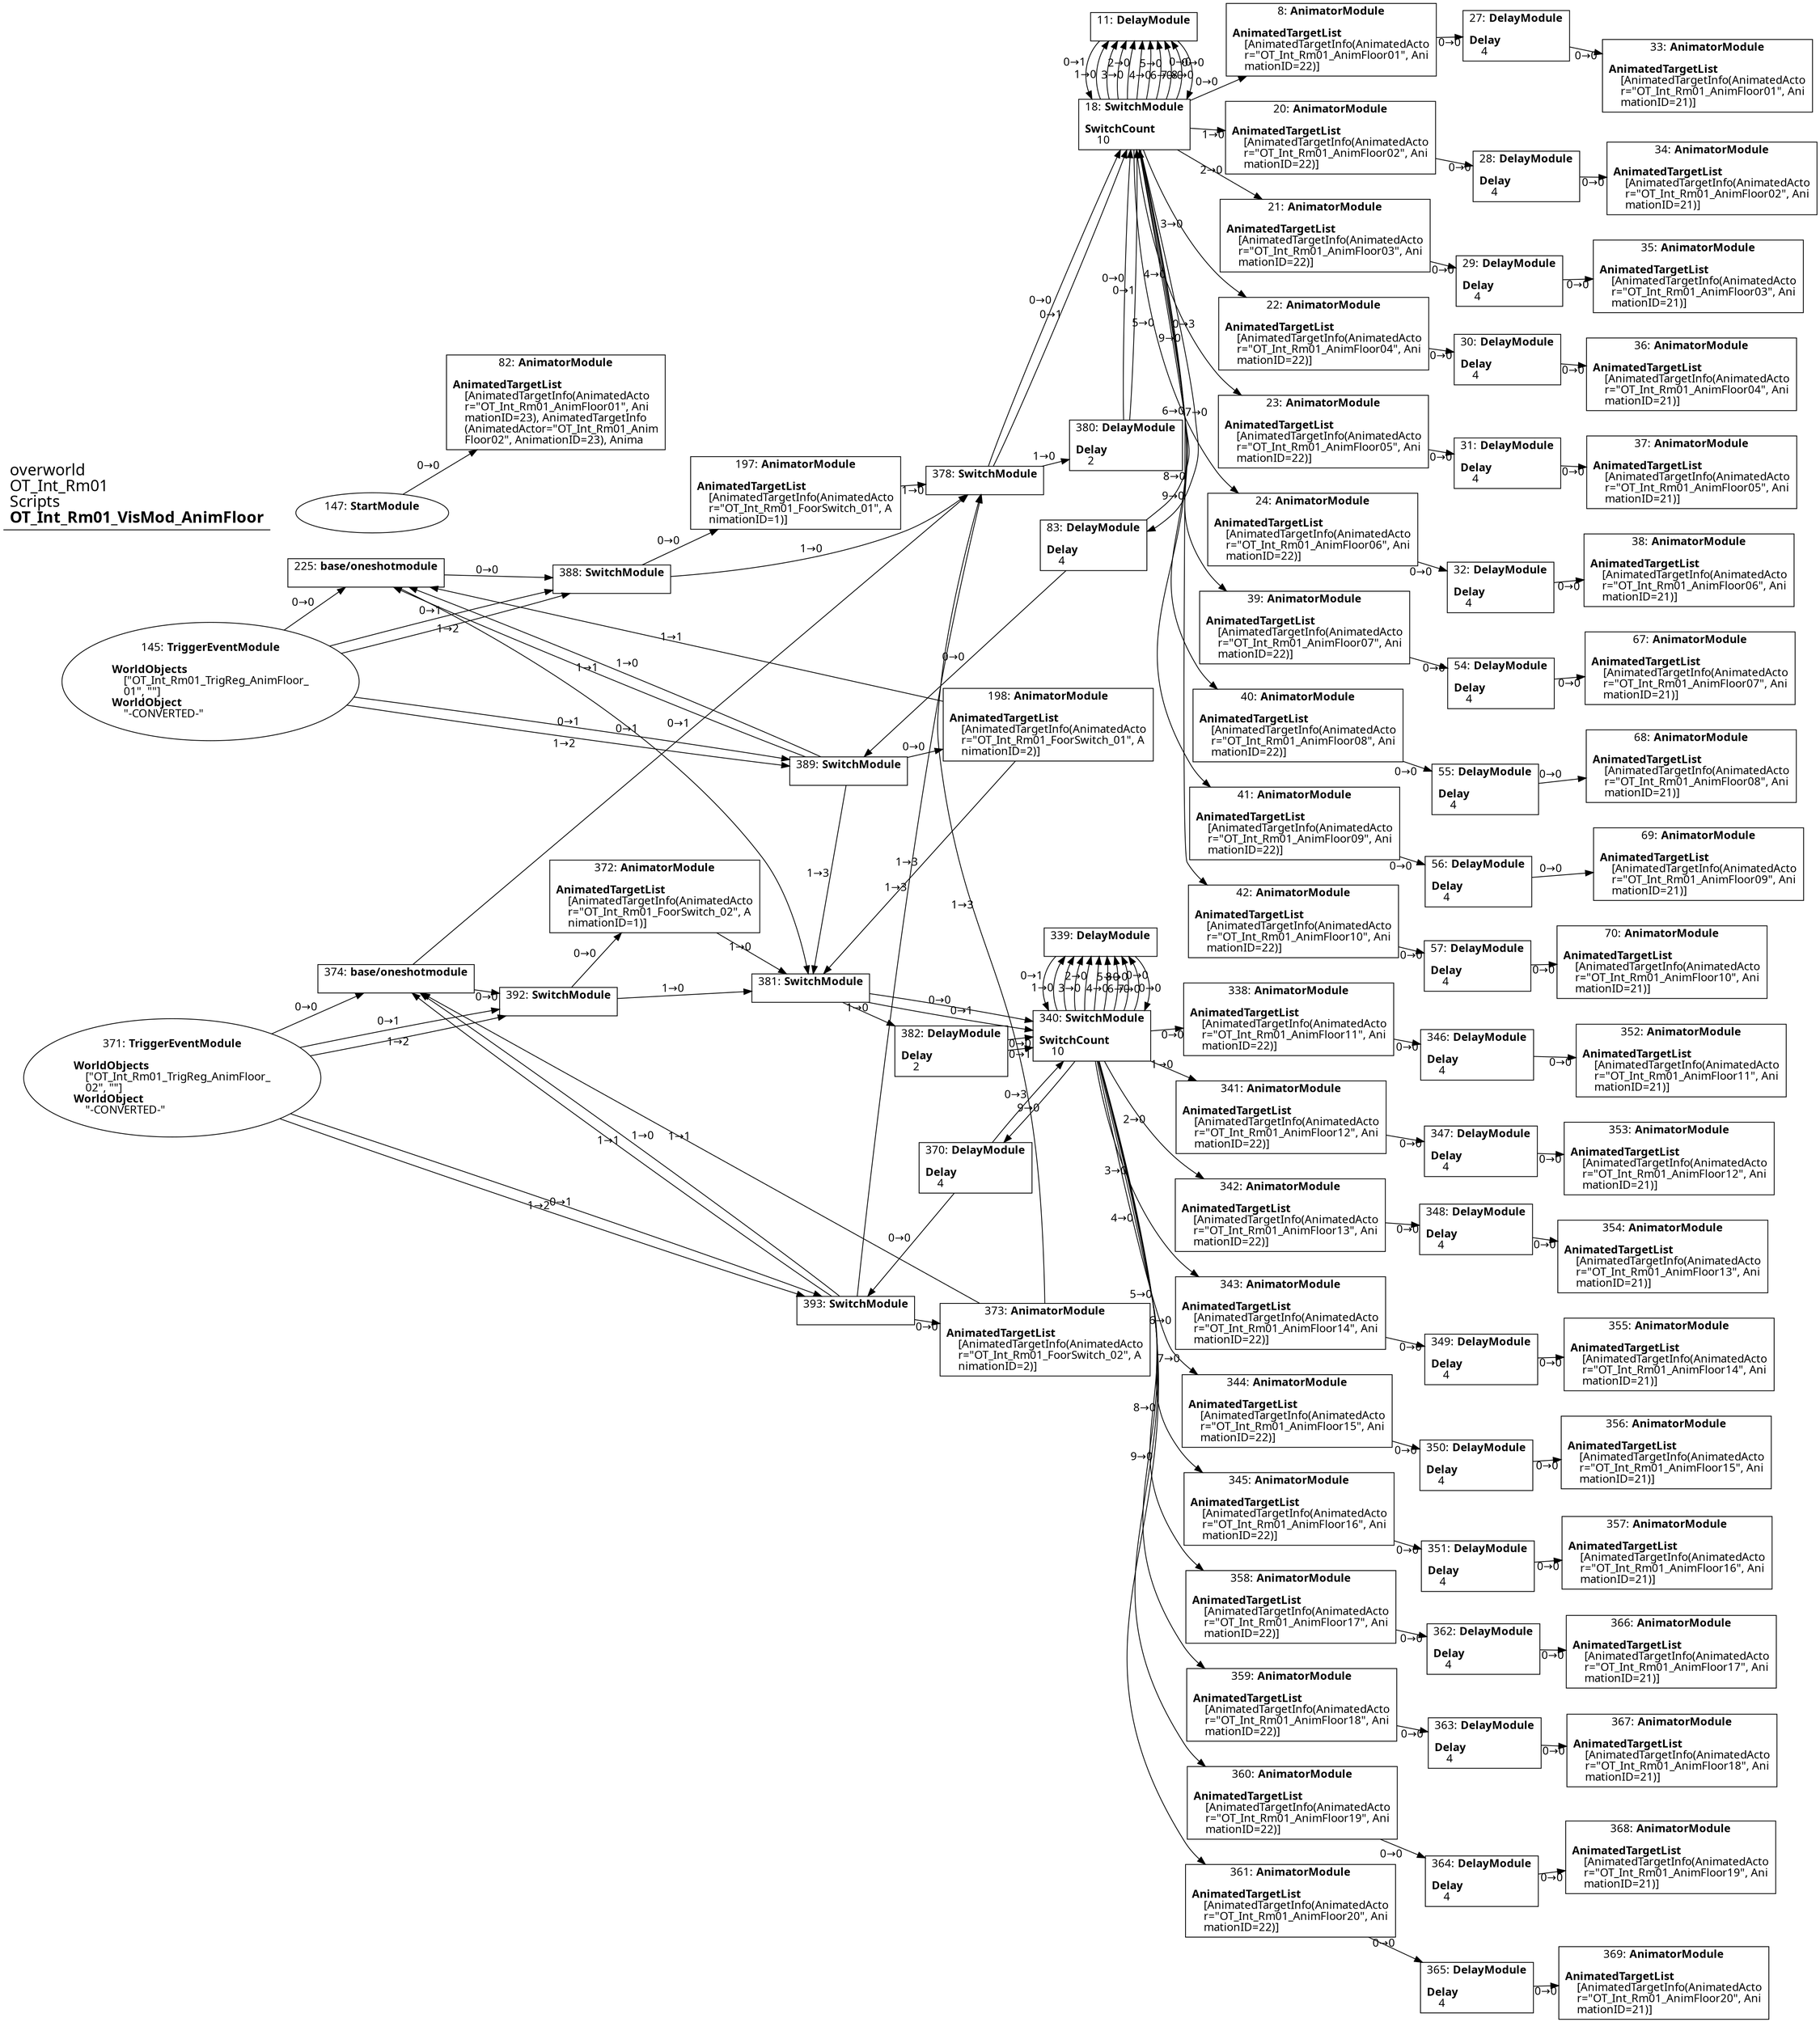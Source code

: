 digraph {
    layout = fdp;
    overlap = prism;
    sep = "+16";
    splines = spline;

    node [ shape = box ];

    graph [ fontname = "Segoe UI" ];
    node [ fontname = "Segoe UI" ];
    edge [ fontname = "Segoe UI" ];

    8 [ label = <8: <b>AnimatorModule</b><br/><br/><b>AnimatedTargetList</b><br align="left"/>    [AnimatedTargetInfo(AnimatedActo<br align="left"/>    r=&quot;OT_Int_Rm01_AnimFloor01&quot;, Ani<br align="left"/>    mationID=22)]<br align="left"/>> ];
    8 [ pos = "1.1860001,-0.36200002!" ];
    8 -> 27 [ label = "0→0" ];

    11 [ label = <11: <b>DelayModule</b><br/><br/>> ];
    11 [ pos = "0.693,-0.128!" ];
    11 -> 18 [ label = "0→0" ];
    11 -> 18 [ label = "0→1" ];

    18 [ label = <18: <b>SwitchModule</b><br/><br/><b>SwitchCount</b><br align="left"/>    10<br align="left"/>> ];
    18 [ pos = "0.693,-0.36200002!" ];
    18 -> 21 [ label = "2→0" ];
    18 -> 22 [ label = "3→0" ];
    18 -> 23 [ label = "4→0" ];
    18 -> 24 [ label = "5→0" ];
    18 -> 11 [ label = "1→0" ];
    18 -> 11 [ label = "2→0" ];
    18 -> 11 [ label = "3→0" ];
    18 -> 11 [ label = "4→0" ];
    18 -> 39 [ label = "6→0" ];
    18 -> 40 [ label = "7→0" ];
    18 -> 41 [ label = "8→0" ];
    18 -> 42 [ label = "9→0" ];
    18 -> 11 [ label = "5→0" ];
    18 -> 11 [ label = "6→0" ];
    18 -> 11 [ label = "7→0" ];
    18 -> 11 [ label = "8→0" ];
    18 -> 83 [ label = "9→0" ];
    18 -> 20 [ label = "1→0" ];
    18 -> 11 [ label = "0→0" ];
    18 -> 8 [ label = "0→0" ];

    20 [ label = <20: <b>AnimatorModule</b><br/><br/><b>AnimatedTargetList</b><br align="left"/>    [AnimatedTargetInfo(AnimatedActo<br align="left"/>    r=&quot;OT_Int_Rm01_AnimFloor02&quot;, Ani<br align="left"/>    mationID=22)]<br align="left"/>> ];
    20 [ pos = "1.1860001,-0.47800002!" ];
    20 -> 28 [ label = "0→0" ];

    21 [ label = <21: <b>AnimatorModule</b><br/><br/><b>AnimatedTargetList</b><br align="left"/>    [AnimatedTargetInfo(AnimatedActo<br align="left"/>    r=&quot;OT_Int_Rm01_AnimFloor03&quot;, Ani<br align="left"/>    mationID=22)]<br align="left"/>> ];
    21 [ pos = "1.19,-0.6!" ];
    21 -> 29 [ label = "0→0" ];

    22 [ label = <22: <b>AnimatorModule</b><br/><br/><b>AnimatedTargetList</b><br align="left"/>    [AnimatedTargetInfo(AnimatedActo<br align="left"/>    r=&quot;OT_Int_Rm01_AnimFloor04&quot;, Ani<br align="left"/>    mationID=22)]<br align="left"/>> ];
    22 [ pos = "1.1930001,-0.716!" ];
    22 -> 30 [ label = "0→0" ];

    23 [ label = <23: <b>AnimatorModule</b><br/><br/><b>AnimatedTargetList</b><br align="left"/>    [AnimatedTargetInfo(AnimatedActo<br align="left"/>    r=&quot;OT_Int_Rm01_AnimFloor05&quot;, Ani<br align="left"/>    mationID=22)]<br align="left"/>> ];
    23 [ pos = "1.195,-0.83500004!" ];
    23 -> 31 [ label = "0→0" ];

    24 [ label = <24: <b>AnimatorModule</b><br/><br/><b>AnimatedTargetList</b><br align="left"/>    [AnimatedTargetInfo(AnimatedActo<br align="left"/>    r=&quot;OT_Int_Rm01_AnimFloor06&quot;, Ani<br align="left"/>    mationID=22)]<br align="left"/>> ];
    24 [ pos = "1.197,-0.95500004!" ];
    24 -> 32 [ label = "0→0" ];

    27 [ label = <27: <b>DelayModule</b><br/><br/><b>Delay</b><br align="left"/>    4<br align="left"/>> ];
    27 [ pos = "1.427,-0.289!" ];
    27 -> 33 [ label = "0→0" ];

    28 [ label = <28: <b>DelayModule</b><br/><br/><b>Delay</b><br align="left"/>    4<br align="left"/>> ];
    28 [ pos = "1.429,-0.44400004!" ];
    28 -> 34 [ label = "0→0" ];

    29 [ label = <29: <b>DelayModule</b><br/><br/><b>Delay</b><br align="left"/>    4<br align="left"/>> ];
    29 [ pos = "1.429,-0.6!" ];
    29 -> 35 [ label = "0→0" ];

    30 [ label = <30: <b>DelayModule</b><br/><br/><b>Delay</b><br align="left"/>    4<br align="left"/>> ];
    30 [ pos = "1.434,-0.749!" ];
    30 -> 36 [ label = "0→0" ];

    31 [ label = <31: <b>DelayModule</b><br/><br/><b>Delay</b><br align="left"/>    4<br align="left"/>> ];
    31 [ pos = "1.437,-0.8880001!" ];
    31 -> 37 [ label = "0→0" ];

    32 [ label = <32: <b>DelayModule</b><br/><br/><b>Delay</b><br align="left"/>    4<br align="left"/>> ];
    32 [ pos = "1.434,-1.024!" ];
    32 -> 38 [ label = "0→0" ];

    33 [ label = <33: <b>AnimatorModule</b><br/><br/><b>AnimatedTargetList</b><br align="left"/>    [AnimatedTargetInfo(AnimatedActo<br align="left"/>    r=&quot;OT_Int_Rm01_AnimFloor01&quot;, Ani<br align="left"/>    mationID=21)]<br align="left"/>> ];
    33 [ pos = "1.6200001,-0.289!" ];

    34 [ label = <34: <b>AnimatorModule</b><br/><br/><b>AnimatedTargetList</b><br align="left"/>    [AnimatedTargetInfo(AnimatedActo<br align="left"/>    r=&quot;OT_Int_Rm01_AnimFloor02&quot;, Ani<br align="left"/>    mationID=21)]<br align="left"/>> ];
    34 [ pos = "1.6220001,-0.44400004!" ];

    35 [ label = <35: <b>AnimatorModule</b><br/><br/><b>AnimatedTargetList</b><br align="left"/>    [AnimatedTargetInfo(AnimatedActo<br align="left"/>    r=&quot;OT_Int_Rm01_AnimFloor03&quot;, Ani<br align="left"/>    mationID=21)]<br align="left"/>> ];
    35 [ pos = "1.6190001,-0.6!" ];

    36 [ label = <36: <b>AnimatorModule</b><br/><br/><b>AnimatedTargetList</b><br align="left"/>    [AnimatedTargetInfo(AnimatedActo<br align="left"/>    r=&quot;OT_Int_Rm01_AnimFloor04&quot;, Ani<br align="left"/>    mationID=21)]<br align="left"/>> ];
    36 [ pos = "1.628,-0.749!" ];

    37 [ label = <37: <b>AnimatorModule</b><br/><br/><b>AnimatedTargetList</b><br align="left"/>    [AnimatedTargetInfo(AnimatedActo<br align="left"/>    r=&quot;OT_Int_Rm01_AnimFloor05&quot;, Ani<br align="left"/>    mationID=21)]<br align="left"/>> ];
    37 [ pos = "1.6300001,-0.8880001!" ];

    38 [ label = <38: <b>AnimatorModule</b><br/><br/><b>AnimatedTargetList</b><br align="left"/>    [AnimatedTargetInfo(AnimatedActo<br align="left"/>    r=&quot;OT_Int_Rm01_AnimFloor06&quot;, Ani<br align="left"/>    mationID=21)]<br align="left"/>> ];
    38 [ pos = "1.631,-1.024!" ];

    39 [ label = <39: <b>AnimatorModule</b><br/><br/><b>AnimatedTargetList</b><br align="left"/>    [AnimatedTargetInfo(AnimatedActo<br align="left"/>    r=&quot;OT_Int_Rm01_AnimFloor07&quot;, Ani<br align="left"/>    mationID=22)]<br align="left"/>> ];
    39 [ pos = "1.2,-1.074!" ];
    39 -> 54 [ label = "0→0" ];

    40 [ label = <40: <b>AnimatorModule</b><br/><br/><b>AnimatedTargetList</b><br align="left"/>    [AnimatedTargetInfo(AnimatedActo<br align="left"/>    r=&quot;OT_Int_Rm01_AnimFloor08&quot;, Ani<br align="left"/>    mationID=22)]<br align="left"/>> ];
    40 [ pos = "1.2,-1.194!" ];
    40 -> 55 [ label = "0→0" ];

    41 [ label = <41: <b>AnimatorModule</b><br/><br/><b>AnimatedTargetList</b><br align="left"/>    [AnimatedTargetInfo(AnimatedActo<br align="left"/>    r=&quot;OT_Int_Rm01_AnimFloor09&quot;, Ani<br align="left"/>    mationID=22)]<br align="left"/>> ];
    41 [ pos = "1.199,-1.314!" ];
    41 -> 56 [ label = "0→0" ];

    42 [ label = <42: <b>AnimatorModule</b><br/><br/><b>AnimatedTargetList</b><br align="left"/>    [AnimatedTargetInfo(AnimatedActo<br align="left"/>    r=&quot;OT_Int_Rm01_AnimFloor10&quot;, Ani<br align="left"/>    mationID=22)]<br align="left"/>> ];
    42 [ pos = "1.197,-1.4360001!" ];
    42 -> 57 [ label = "0→0" ];

    54 [ label = <54: <b>DelayModule</b><br/><br/><b>Delay</b><br align="left"/>    4<br align="left"/>> ];
    54 [ pos = "1.4330001,-1.1600001!" ];
    54 -> 67 [ label = "0→0" ];

    55 [ label = <55: <b>DelayModule</b><br/><br/><b>Delay</b><br align="left"/>    4<br align="left"/>> ];
    55 [ pos = "1.429,-1.292!" ];
    55 -> 68 [ label = "0→0" ];

    56 [ label = <56: <b>DelayModule</b><br/><br/><b>Delay</b><br align="left"/>    4<br align="left"/>> ];
    56 [ pos = "1.432,-1.437!" ];
    56 -> 69 [ label = "0→0" ];

    57 [ label = <57: <b>DelayModule</b><br/><br/><b>Delay</b><br align="left"/>    4<br align="left"/>> ];
    57 [ pos = "1.434,-1.595!" ];
    57 -> 70 [ label = "0→0" ];

    67 [ label = <67: <b>AnimatorModule</b><br/><br/><b>AnimatedTargetList</b><br align="left"/>    [AnimatedTargetInfo(AnimatedActo<br align="left"/>    r=&quot;OT_Int_Rm01_AnimFloor07&quot;, Ani<br align="left"/>    mationID=21)]<br align="left"/>> ];
    67 [ pos = "1.631,-1.1600001!" ];

    68 [ label = <68: <b>AnimatorModule</b><br/><br/><b>AnimatedTargetList</b><br align="left"/>    [AnimatedTargetInfo(AnimatedActo<br align="left"/>    r=&quot;OT_Int_Rm01_AnimFloor08&quot;, Ani<br align="left"/>    mationID=21)]<br align="left"/>> ];
    68 [ pos = "1.6270001,-1.292!" ];

    69 [ label = <69: <b>AnimatorModule</b><br/><br/><b>AnimatedTargetList</b><br align="left"/>    [AnimatedTargetInfo(AnimatedActo<br align="left"/>    r=&quot;OT_Int_Rm01_AnimFloor09&quot;, Ani<br align="left"/>    mationID=21)]<br align="left"/>> ];
    69 [ pos = "1.6320001,-1.437!" ];

    70 [ label = <70: <b>AnimatorModule</b><br/><br/><b>AnimatedTargetList</b><br align="left"/>    [AnimatedTargetInfo(AnimatedActo<br align="left"/>    r=&quot;OT_Int_Rm01_AnimFloor10&quot;, Ani<br align="left"/>    mationID=21)]<br align="left"/>> ];
    70 [ pos = "1.6140001,-1.595!" ];

    82 [ label = <82: <b>AnimatorModule</b><br/><br/><b>AnimatedTargetList</b><br align="left"/>    [AnimatedTargetInfo(AnimatedActo<br align="left"/>    r=&quot;OT_Int_Rm01_AnimFloor01&quot;, Ani<br align="left"/>    mationID=23), AnimatedTargetInfo<br align="left"/>    (AnimatedActor=&quot;OT_Int_Rm01_Anim<br align="left"/>    Floor02&quot;, AnimationID=23), Anima<br align="left"/>> ];
    82 [ pos = "-0.52000004,-0.098000005!" ];

    83 [ label = <83: <b>DelayModule</b><br/><br/><b>Delay</b><br align="left"/>    4<br align="left"/>> ];
    83 [ pos = "0.286,-0.71300006!" ];
    83 -> 18 [ label = "0→3" ];
    83 -> 389 [ label = "0→0" ];

    145 [ label = <145: <b>TriggerEventModule</b><br/><br/><b>WorldObjects</b><br align="left"/>    [&quot;OT_Int_Rm01_TrigReg_AnimFloor_<br align="left"/>    01&quot;, &quot;&quot;]<br align="left"/><b>WorldObject</b><br align="left"/>    &quot;-CONVERTED-&quot;<br align="left"/>> ];
    145 [ shape = oval ]
    145 [ pos = "-1.2540001,-0.55300003!" ];
    145 -> 225 [ label = "0→0" ];
    145 -> 388 [ label = "0→1" ];
    145 -> 388 [ label = "1→2" ];
    145 -> 389 [ label = "0→1" ];
    145 -> 389 [ label = "1→2" ];

    147 [ label = <147: <b>StartModule</b><br/><br/>> ];
    147 [ shape = oval ]
    147 [ pos = "-0.85800004,-0.098000005!" ];
    147 -> 82 [ label = "0→0" ];

    197 [ label = <197: <b>AnimatorModule</b><br/><br/><b>AnimatedTargetList</b><br align="left"/>    [AnimatedTargetInfo(AnimatedActo<br align="left"/>    r=&quot;OT_Int_Rm01_FoorSwitch_01&quot;, A<br align="left"/>    nimationID=1)]<br align="left"/>> ];
    197 [ pos = "-0.24400002,-0.275!" ];
    197 -> 378 [ label = "1→0" ];

    198 [ label = <198: <b>AnimatorModule</b><br/><br/><b>AnimatedTargetList</b><br align="left"/>    [AnimatedTargetInfo(AnimatedActo<br align="left"/>    r=&quot;OT_Int_Rm01_FoorSwitch_01&quot;, A<br align="left"/>    nimationID=2)]<br align="left"/>> ];
    198 [ pos = "0.29200003,-1.2260001!" ];
    198 -> 225 [ label = "1→1" ];
    198 -> 381 [ label = "1→3" ];

    225 [ label = <225: <b>base/oneshotmodule</b><br/><br/>> ];
    225 [ pos = "-0.87200004,-0.36!" ];
    225 -> 381 [ label = "0→1" ];
    225 -> 388 [ label = "0→0" ];

    338 [ label = <338: <b>AnimatorModule</b><br/><br/><b>AnimatedTargetList</b><br align="left"/>    [AnimatedTargetInfo(AnimatedActo<br align="left"/>    r=&quot;OT_Int_Rm01_AnimFloor11&quot;, Ani<br align="left"/>    mationID=22)]<br align="left"/>> ];
    338 [ pos = "1.197,-1.8800001!" ];
    338 -> 346 [ label = "0→0" ];

    339 [ label = <339: <b>DelayModule</b><br/><br/>> ];
    339 [ pos = "0.70400006,-1.646!" ];
    339 -> 340 [ label = "0→0" ];
    339 -> 340 [ label = "0→1" ];

    340 [ label = <340: <b>SwitchModule</b><br/><br/><b>SwitchCount</b><br align="left"/>    10<br align="left"/>> ];
    340 [ pos = "0.70400006,-1.8800001!" ];
    340 -> 342 [ label = "2→0" ];
    340 -> 343 [ label = "3→0" ];
    340 -> 344 [ label = "4→0" ];
    340 -> 345 [ label = "5→0" ];
    340 -> 339 [ label = "1→0" ];
    340 -> 339 [ label = "2→0" ];
    340 -> 339 [ label = "3→0" ];
    340 -> 339 [ label = "4→0" ];
    340 -> 358 [ label = "6→0" ];
    340 -> 359 [ label = "7→0" ];
    340 -> 360 [ label = "8→0" ];
    340 -> 361 [ label = "9→0" ];
    340 -> 339 [ label = "5→0" ];
    340 -> 339 [ label = "6→0" ];
    340 -> 339 [ label = "7→0" ];
    340 -> 339 [ label = "8→0" ];
    340 -> 370 [ label = "9→0" ];
    340 -> 341 [ label = "1→0" ];
    340 -> 339 [ label = "0→0" ];
    340 -> 338 [ label = "0→0" ];

    341 [ label = <341: <b>AnimatorModule</b><br/><br/><b>AnimatedTargetList</b><br align="left"/>    [AnimatedTargetInfo(AnimatedActo<br align="left"/>    r=&quot;OT_Int_Rm01_AnimFloor12&quot;, Ani<br align="left"/>    mationID=22)]<br align="left"/>> ];
    341 [ pos = "1.197,-1.996!" ];
    341 -> 347 [ label = "0→0" ];

    342 [ label = <342: <b>AnimatorModule</b><br/><br/><b>AnimatedTargetList</b><br align="left"/>    [AnimatedTargetInfo(AnimatedActo<br align="left"/>    r=&quot;OT_Int_Rm01_AnimFloor13&quot;, Ani<br align="left"/>    mationID=22)]<br align="left"/>> ];
    342 [ pos = "1.2010001,-2.118!" ];
    342 -> 348 [ label = "0→0" ];

    343 [ label = <343: <b>AnimatorModule</b><br/><br/><b>AnimatedTargetList</b><br align="left"/>    [AnimatedTargetInfo(AnimatedActo<br align="left"/>    r=&quot;OT_Int_Rm01_AnimFloor14&quot;, Ani<br align="left"/>    mationID=22)]<br align="left"/>> ];
    343 [ pos = "1.202,-2.2340002!" ];
    343 -> 349 [ label = "0→0" ];

    344 [ label = <344: <b>AnimatorModule</b><br/><br/><b>AnimatedTargetList</b><br align="left"/>    [AnimatedTargetInfo(AnimatedActo<br align="left"/>    r=&quot;OT_Int_Rm01_AnimFloor15&quot;, Ani<br align="left"/>    mationID=22)]<br align="left"/>> ];
    344 [ pos = "1.2060001,-2.3530002!" ];
    344 -> 350 [ label = "0→0" ];

    345 [ label = <345: <b>AnimatorModule</b><br/><br/><b>AnimatedTargetList</b><br align="left"/>    [AnimatedTargetInfo(AnimatedActo<br align="left"/>    r=&quot;OT_Int_Rm01_AnimFloor16&quot;, Ani<br align="left"/>    mationID=22)]<br align="left"/>> ];
    345 [ pos = "1.2080001,-2.473!" ];
    345 -> 351 [ label = "0→0" ];

    346 [ label = <346: <b>DelayModule</b><br/><br/><b>Delay</b><br align="left"/>    4<br align="left"/>> ];
    346 [ pos = "1.4380001,-1.807!" ];
    346 -> 352 [ label = "0→0" ];

    347 [ label = <347: <b>DelayModule</b><br/><br/><b>Delay</b><br align="left"/>    4<br align="left"/>> ];
    347 [ pos = "1.44,-1.9620001!" ];
    347 -> 353 [ label = "0→0" ];

    348 [ label = <348: <b>DelayModule</b><br/><br/><b>Delay</b><br align="left"/>    4<br align="left"/>> ];
    348 [ pos = "1.44,-2.118!" ];
    348 -> 354 [ label = "0→0" ];

    349 [ label = <349: <b>DelayModule</b><br/><br/><b>Delay</b><br align="left"/>    4<br align="left"/>> ];
    349 [ pos = "1.445,-2.2670002!" ];
    349 -> 355 [ label = "0→0" ];

    350 [ label = <350: <b>DelayModule</b><br/><br/><b>Delay</b><br align="left"/>    4<br align="left"/>> ];
    350 [ pos = "1.4480001,-2.4060001!" ];
    350 -> 356 [ label = "0→0" ];

    351 [ label = <351: <b>DelayModule</b><br/><br/><b>Delay</b><br align="left"/>    4<br align="left"/>> ];
    351 [ pos = "1.445,-2.5400002!" ];
    351 -> 357 [ label = "0→0" ];

    352 [ label = <352: <b>AnimatorModule</b><br/><br/><b>AnimatedTargetList</b><br align="left"/>    [AnimatedTargetInfo(AnimatedActo<br align="left"/>    r=&quot;OT_Int_Rm01_AnimFloor11&quot;, Ani<br align="left"/>    mationID=21)]<br align="left"/>> ];
    352 [ pos = "1.631,-1.807!" ];

    353 [ label = <353: <b>AnimatorModule</b><br/><br/><b>AnimatedTargetList</b><br align="left"/>    [AnimatedTargetInfo(AnimatedActo<br align="left"/>    r=&quot;OT_Int_Rm01_AnimFloor12&quot;, Ani<br align="left"/>    mationID=21)]<br align="left"/>> ];
    353 [ pos = "1.628,-1.9620001!" ];

    354 [ label = <354: <b>AnimatorModule</b><br/><br/><b>AnimatedTargetList</b><br align="left"/>    [AnimatedTargetInfo(AnimatedActo<br align="left"/>    r=&quot;OT_Int_Rm01_AnimFloor13&quot;, Ani<br align="left"/>    mationID=21)]<br align="left"/>> ];
    354 [ pos = "1.6300001,-2.118!" ];

    355 [ label = <355: <b>AnimatorModule</b><br/><br/><b>AnimatedTargetList</b><br align="left"/>    [AnimatedTargetInfo(AnimatedActo<br align="left"/>    r=&quot;OT_Int_Rm01_AnimFloor14&quot;, Ani<br align="left"/>    mationID=21)]<br align="left"/>> ];
    355 [ pos = "1.639,-2.2670002!" ];

    356 [ label = <356: <b>AnimatorModule</b><br/><br/><b>AnimatedTargetList</b><br align="left"/>    [AnimatedTargetInfo(AnimatedActo<br align="left"/>    r=&quot;OT_Int_Rm01_AnimFloor15&quot;, Ani<br align="left"/>    mationID=21)]<br align="left"/>> ];
    356 [ pos = "1.641,-2.4060001!" ];

    357 [ label = <357: <b>AnimatorModule</b><br/><br/><b>AnimatedTargetList</b><br align="left"/>    [AnimatedTargetInfo(AnimatedActo<br align="left"/>    r=&quot;OT_Int_Rm01_AnimFloor16&quot;, Ani<br align="left"/>    mationID=21)]<br align="left"/>> ];
    357 [ pos = "1.6420001,-2.542!" ];

    358 [ label = <358: <b>AnimatorModule</b><br/><br/><b>AnimatedTargetList</b><br align="left"/>    [AnimatedTargetInfo(AnimatedActo<br align="left"/>    r=&quot;OT_Int_Rm01_AnimFloor17&quot;, Ani<br align="left"/>    mationID=22)]<br align="left"/>> ];
    358 [ pos = "1.2110001,-2.592!" ];
    358 -> 362 [ label = "0→0" ];

    359 [ label = <359: <b>AnimatorModule</b><br/><br/><b>AnimatedTargetList</b><br align="left"/>    [AnimatedTargetInfo(AnimatedActo<br align="left"/>    r=&quot;OT_Int_Rm01_AnimFloor18&quot;, Ani<br align="left"/>    mationID=22)]<br align="left"/>> ];
    359 [ pos = "1.2110001,-2.7120001!" ];
    359 -> 363 [ label = "0→0" ];

    360 [ label = <360: <b>AnimatorModule</b><br/><br/><b>AnimatedTargetList</b><br align="left"/>    [AnimatedTargetInfo(AnimatedActo<br align="left"/>    r=&quot;OT_Int_Rm01_AnimFloor19&quot;, Ani<br align="left"/>    mationID=22)]<br align="left"/>> ];
    360 [ pos = "1.21,-2.832!" ];
    360 -> 364 [ label = "0→0" ];

    361 [ label = <361: <b>AnimatorModule</b><br/><br/><b>AnimatedTargetList</b><br align="left"/>    [AnimatedTargetInfo(AnimatedActo<br align="left"/>    r=&quot;OT_Int_Rm01_AnimFloor20&quot;, Ani<br align="left"/>    mationID=22)]<br align="left"/>> ];
    361 [ pos = "1.2080001,-2.9540002!" ];
    361 -> 365 [ label = "0→0" ];

    362 [ label = <362: <b>DelayModule</b><br/><br/><b>Delay</b><br align="left"/>    4<br align="left"/>> ];
    362 [ pos = "1.4440001,-2.6780002!" ];
    362 -> 366 [ label = "0→0" ];

    363 [ label = <363: <b>DelayModule</b><br/><br/><b>Delay</b><br align="left"/>    4<br align="left"/>> ];
    363 [ pos = "1.4440001,-2.8100002!" ];
    363 -> 367 [ label = "0→0" ];

    364 [ label = <364: <b>DelayModule</b><br/><br/><b>Delay</b><br align="left"/>    4<br align="left"/>> ];
    364 [ pos = "1.4430001,-2.9550002!" ];
    364 -> 368 [ label = "0→0" ];

    365 [ label = <365: <b>DelayModule</b><br/><br/><b>Delay</b><br align="left"/>    4<br align="left"/>> ];
    365 [ pos = "1.445,-3.1130002!" ];
    365 -> 369 [ label = "0→0" ];

    366 [ label = <366: <b>AnimatorModule</b><br/><br/><b>AnimatedTargetList</b><br align="left"/>    [AnimatedTargetInfo(AnimatedActo<br align="left"/>    r=&quot;OT_Int_Rm01_AnimFloor17&quot;, Ani<br align="left"/>    mationID=21)]<br align="left"/>> ];
    366 [ pos = "1.6420001,-2.6780002!" ];

    367 [ label = <367: <b>AnimatorModule</b><br/><br/><b>AnimatedTargetList</b><br align="left"/>    [AnimatedTargetInfo(AnimatedActo<br align="left"/>    r=&quot;OT_Int_Rm01_AnimFloor18&quot;, Ani<br align="left"/>    mationID=21)]<br align="left"/>> ];
    367 [ pos = "1.6380001,-2.8100002!" ];

    368 [ label = <368: <b>AnimatorModule</b><br/><br/><b>AnimatedTargetList</b><br align="left"/>    [AnimatedTargetInfo(AnimatedActo<br align="left"/>    r=&quot;OT_Int_Rm01_AnimFloor19&quot;, Ani<br align="left"/>    mationID=21)]<br align="left"/>> ];
    368 [ pos = "1.6430001,-2.9550002!" ];

    369 [ label = <369: <b>AnimatorModule</b><br/><br/><b>AnimatedTargetList</b><br align="left"/>    [AnimatedTargetInfo(AnimatedActo<br align="left"/>    r=&quot;OT_Int_Rm01_AnimFloor20&quot;, Ani<br align="left"/>    mationID=21)]<br align="left"/>> ];
    369 [ pos = "1.6450001,-3.1130002!" ];

    370 [ label = <370: <b>DelayModule</b><br/><br/><b>Delay</b><br align="left"/>    4<br align="left"/>> ];
    370 [ pos = "0.33400002,-2.2610002!" ];
    370 -> 340 [ label = "0→3" ];
    370 -> 393 [ label = "0→0" ];

    371 [ label = <371: <b>TriggerEventModule</b><br/><br/><b>WorldObjects</b><br align="left"/>    [&quot;OT_Int_Rm01_TrigReg_AnimFloor_<br align="left"/>    02&quot;, &quot;&quot;]<br align="left"/><b>WorldObject</b><br align="left"/>    &quot;-CONVERTED-&quot;<br align="left"/>> ];
    371 [ shape = oval ]
    371 [ pos = "-1.2550001,-2.1030002!" ];
    371 -> 374 [ label = "0→0" ];
    371 -> 392 [ label = "0→1" ];
    371 -> 392 [ label = "1→2" ];
    371 -> 393 [ label = "0→1" ];
    371 -> 393 [ label = "1→2" ];

    372 [ label = <372: <b>AnimatorModule</b><br/><br/><b>AnimatedTargetList</b><br align="left"/>    [AnimatedTargetInfo(AnimatedActo<br align="left"/>    r=&quot;OT_Int_Rm01_FoorSwitch_02&quot;, A<br align="left"/>    nimationID=1)]<br align="left"/>> ];
    372 [ pos = "-0.22600001,-1.738!" ];
    372 -> 381 [ label = "1→0" ];

    373 [ label = <373: <b>AnimatorModule</b><br/><br/><b>AnimatedTargetList</b><br align="left"/>    [AnimatedTargetInfo(AnimatedActo<br align="left"/>    r=&quot;OT_Int_Rm01_FoorSwitch_02&quot;, A<br align="left"/>    nimationID=2)]<br align="left"/>> ];
    373 [ pos = "0.33100003,-2.5170002!" ];
    373 -> 374 [ label = "1→1" ];
    373 -> 378 [ label = "1→3" ];

    374 [ label = <374: <b>base/oneshotmodule</b><br/><br/>> ];
    374 [ pos = "-0.78800005,-1.8800001!" ];
    374 -> 378 [ label = "0→1" ];
    374 -> 392 [ label = "0→0" ];

    378 [ label = <378: <b>SwitchModule</b><br/><br/>> ];
    378 [ pos = "0.039,-0.38300002!" ];
    378 -> 380 [ label = "1→0" ];
    378 -> 18 [ label = "0→0" ];
    378 -> 18 [ label = "0→1" ];

    380 [ label = <380: <b>DelayModule</b><br/><br/><b>Delay</b><br align="left"/>    2<br align="left"/>> ];
    380 [ pos = "0.36600003,-0.453!" ];
    380 -> 18 [ label = "0→0" ];
    380 -> 18 [ label = "0→1" ];

    381 [ label = <381: <b>SwitchModule</b><br/><br/>> ];
    381 [ pos = "0.13700001,-1.9030001!" ];
    381 -> 382 [ label = "1→0" ];
    381 -> 340 [ label = "0→0" ];
    381 -> 340 [ label = "0→1" ];

    382 [ label = <382: <b>DelayModule</b><br/><br/><b>Delay</b><br align="left"/>    2<br align="left"/>> ];
    382 [ pos = "0.381,-1.9800001!" ];
    382 -> 340 [ label = "0→0" ];
    382 -> 340 [ label = "0→1" ];

    388 [ label = <388: <b>SwitchModule</b><br/><br/>> ];
    388 [ pos = "-0.51900005,-0.36!" ];
    388 -> 197 [ label = "0→0" ];
    388 -> 378 [ label = "1→0" ];

    389 [ label = <389: <b>SwitchModule</b><br/><br/>> ];
    389 [ pos = "-0.185,-1.2260001!" ];
    389 -> 198 [ label = "0→0" ];
    389 -> 381 [ label = "1→3" ];
    389 -> 225 [ label = "1→1" ];
    389 -> 225 [ label = "1→0" ];

    392 [ label = <392: <b>SwitchModule</b><br/><br/>> ];
    392 [ pos = "-0.546,-1.8780001!" ];
    392 -> 372 [ label = "0→0" ];
    392 -> 381 [ label = "1→0" ];

    393 [ label = <393: <b>SwitchModule</b><br/><br/>> ];
    393 [ pos = "-0.045,-2.516!" ];
    393 -> 373 [ label = "0→0" ];
    393 -> 378 [ label = "1→3" ];
    393 -> 374 [ label = "1→1" ];
    393 -> 374 [ label = "1→0" ];

    title [ pos = "-1.256,-0.097!" ];
    title [ shape = underline ];
    title [ label = <<font point-size="20">overworld<br align="left"/>OT_Int_Rm01<br align="left"/>Scripts<br align="left"/><b>OT_Int_Rm01_VisMod_AnimFloor</b><br align="left"/></font>> ];
}

